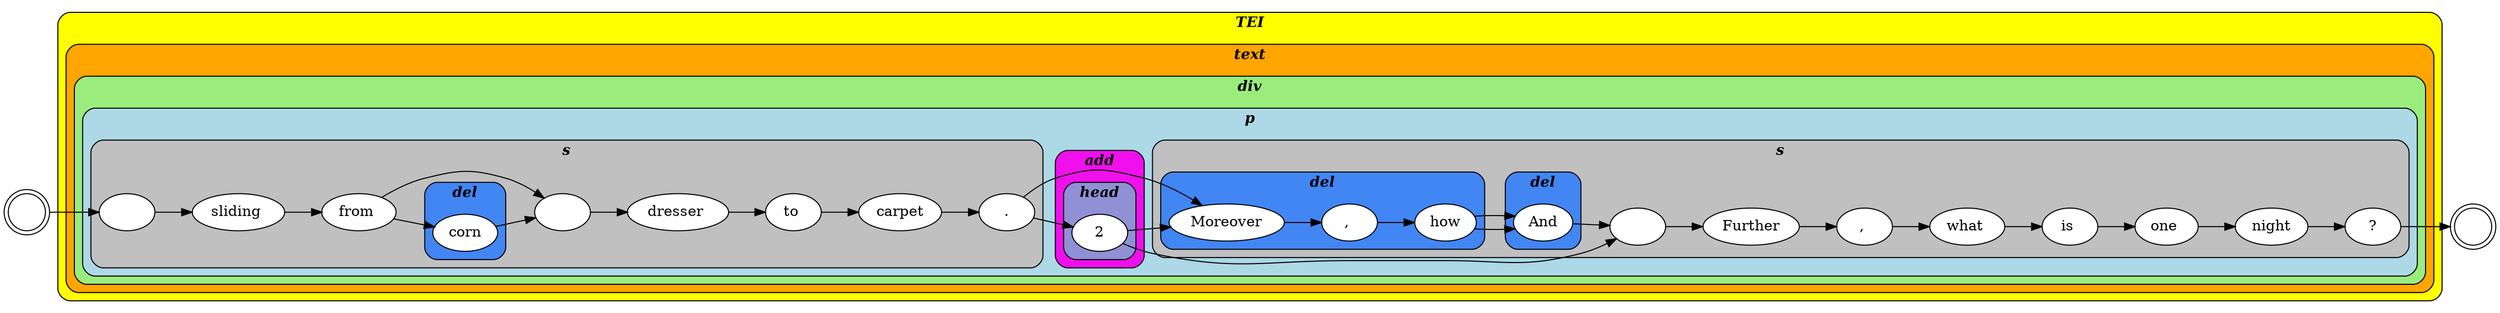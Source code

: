 digraph VariantWitnessGraph{
graph [rankdir=LR]
node [style="filled";fillcolor="white"]
begin [label="";shape=doublecircle,rank=middle]
subgraph cluster_0 {
label=<<i><b>TEI</b></i>>
graph[style="rounded,filled";fillcolor="yellow"]
subgraph cluster_1 {
label=<<i><b>text</b></i>>
graph[style="rounded,filled";fillcolor="orange"]
subgraph cluster_2 {
label=<<i><b>div</b></i>>
graph[style="rounded,filled";fillcolor="#9aed7d"]
subgraph cluster_3 {
label=<<i><b>p</b></i>>
graph[style="rounded,filled";fillcolor="lightblue"]
subgraph cluster_4 {
label=<<i><b>s</b></i>>
graph[style="rounded,filled";fillcolor="grey"]
IHD_000 [label=<&nbsp;>]
IHD_001 [label=<sliding&nbsp;>]
IHD_002 [label=<from&nbsp;>]
subgraph cluster_5 {
label=<<i><b>del</b></i>>
graph[style="rounded,filled";fillcolor="#4286f4"]
IHD_003 [label=<corn>]
}
IHD_004 [label=<&nbsp;>]
IHD_005 [label=<dresser&nbsp;>]
IHD_006 [label=<to&nbsp;>]
IHD_007 [label=<carpet>]
IHD_008 [label=<.>]
}
subgraph cluster_6 {
label=<<i><b>add</b></i>>
graph[style="rounded,filled";fillcolor="#ef10eb"]
subgraph cluster_7 {
label=<<i><b>head</b></i>>
graph[style="rounded,filled";fillcolor="#9091D4"]
IHD_009 [label=<2>]
}
}
subgraph cluster_8 {
label=<<i><b>s</b></i>>
graph[style="rounded,filled";fillcolor="grey"]
subgraph cluster_9 {
label=<<i><b>del</b></i>>
graph[style="rounded,filled";fillcolor="#4286f4"]
IHD_010 [label=<Moreover>]
IHD_011 [label=<,&nbsp;>]
IHD_012 [label=<how>]
}
subgraph cluster_10 {
label=<<i><b>del</b></i>>
graph[style="rounded,filled";fillcolor="#4286f4"]
IHD_013 [label=<And>]
}
IHD_014 [label=<&nbsp;>]
IHD_015 [label=<Further>]
IHD_016 [label=<,&nbsp;>]
IHD_017 [label=<what&nbsp;>]
IHD_018 [label=<is&nbsp;>]
IHD_019 [label=<one&nbsp;>]
IHD_020 [label=<night>]
IHD_021 [label=<?>]
}
}
}
}
}
end [label="";shape=doublecircle,rank=middle]
IHD_000->IHD_001
IHD_001->IHD_002
IHD_002->IHD_003
IHD_002->IHD_004
IHD_003->IHD_004
IHD_004->IHD_005
IHD_005->IHD_006
IHD_006->IHD_007
IHD_007->IHD_008
IHD_008->IHD_009
IHD_008->IHD_010
IHD_009->IHD_010
IHD_009->IHD_014
IHD_010->IHD_011
IHD_011->IHD_012
IHD_012->IHD_013
IHD_012->IHD_013
IHD_013->IHD_014
IHD_014->IHD_015
IHD_015->IHD_016
IHD_016->IHD_017
IHD_017->IHD_018
IHD_018->IHD_019
IHD_019->IHD_020
IHD_020->IHD_021
IHD_021->end
begin->IHD_000
}